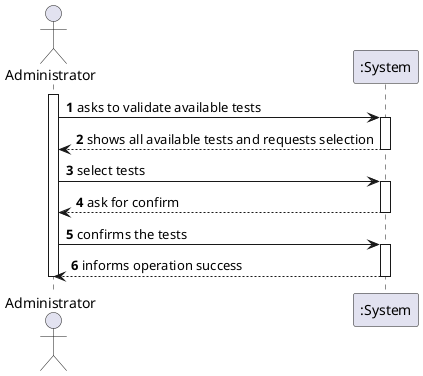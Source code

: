 @startuml
autonumber
actor "Administrator" as OE

activate OE
OE -> ":System" : asks to validate available tests
activate ":System"
":System" --> OE : shows all available tests and requests selection
deactivate ":System"

OE -> ":System" : select tests
activate ":System"
":System" --> OE : ask for confirm
deactivate ":System"

OE -> ":System" : confirms the tests
activate ":System"
":System" --> OE : informs operation success
deactivate ":System"

deactivate OE

@enduml